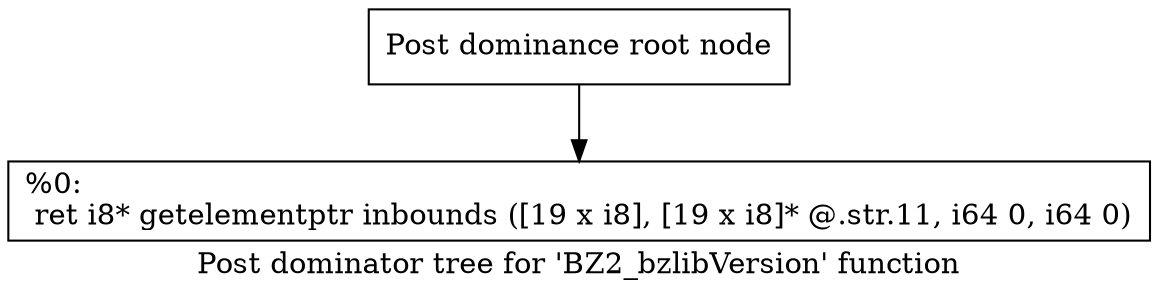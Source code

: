 digraph "Post dominator tree for 'BZ2_bzlibVersion' function" {
	label="Post dominator tree for 'BZ2_bzlibVersion' function";

	Node0x15112a0 [shape=record,label="{Post dominance root node}"];
	Node0x15112a0 -> Node0x14e2fc0;
	Node0x14e2fc0 [shape=record,label="{%0:\l  ret i8* getelementptr inbounds ([19 x i8], [19 x i8]* @.str.11, i64 0, i64 0)\l}"];
}
